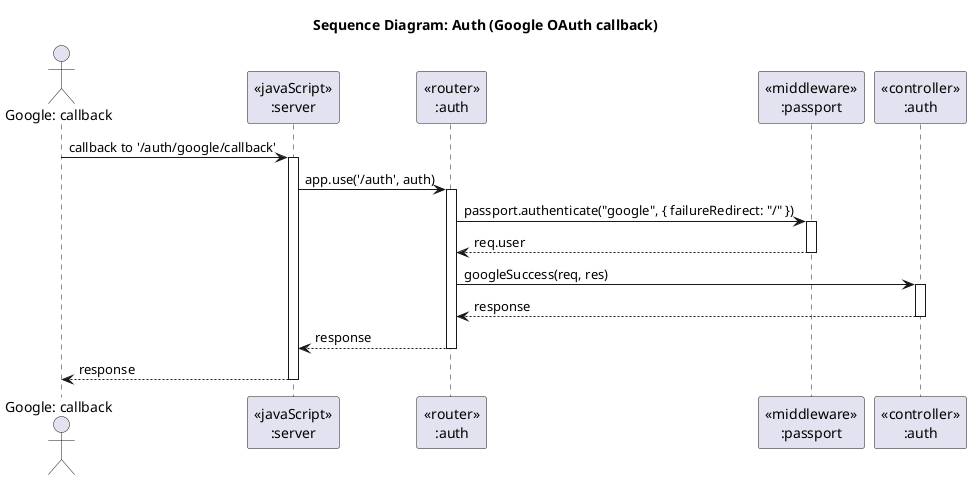 @startuml auth-google-callback
title Sequence Diagram: Auth (Google OAuth callback)

actor "Google: callback" as Google

participant "<<javaScript>>\n:server" as Server
participant "<<router>>\n:auth" as Router
participant "<<middleware>>\n:passport" as PassportMiddleware
participant "<<controller>>\n:auth" as Controller

Google -> Server : callback to '/auth/google/callback'
activate Server

Server -> Router : app.use('/auth', auth)
activate Router

Router -> PassportMiddleware : passport.authenticate("google", { failureRedirect: "/" })
activate PassportMiddleware
PassportMiddleware --> Router : req.user
deactivate PassportMiddleware

Router -> Controller : googleSuccess(req, res)
activate Controller

Controller --> Router : response
deactivate Controller

Router --> Server : response
deactivate Router

Server --> Google : response
deactivate Server

@enduml